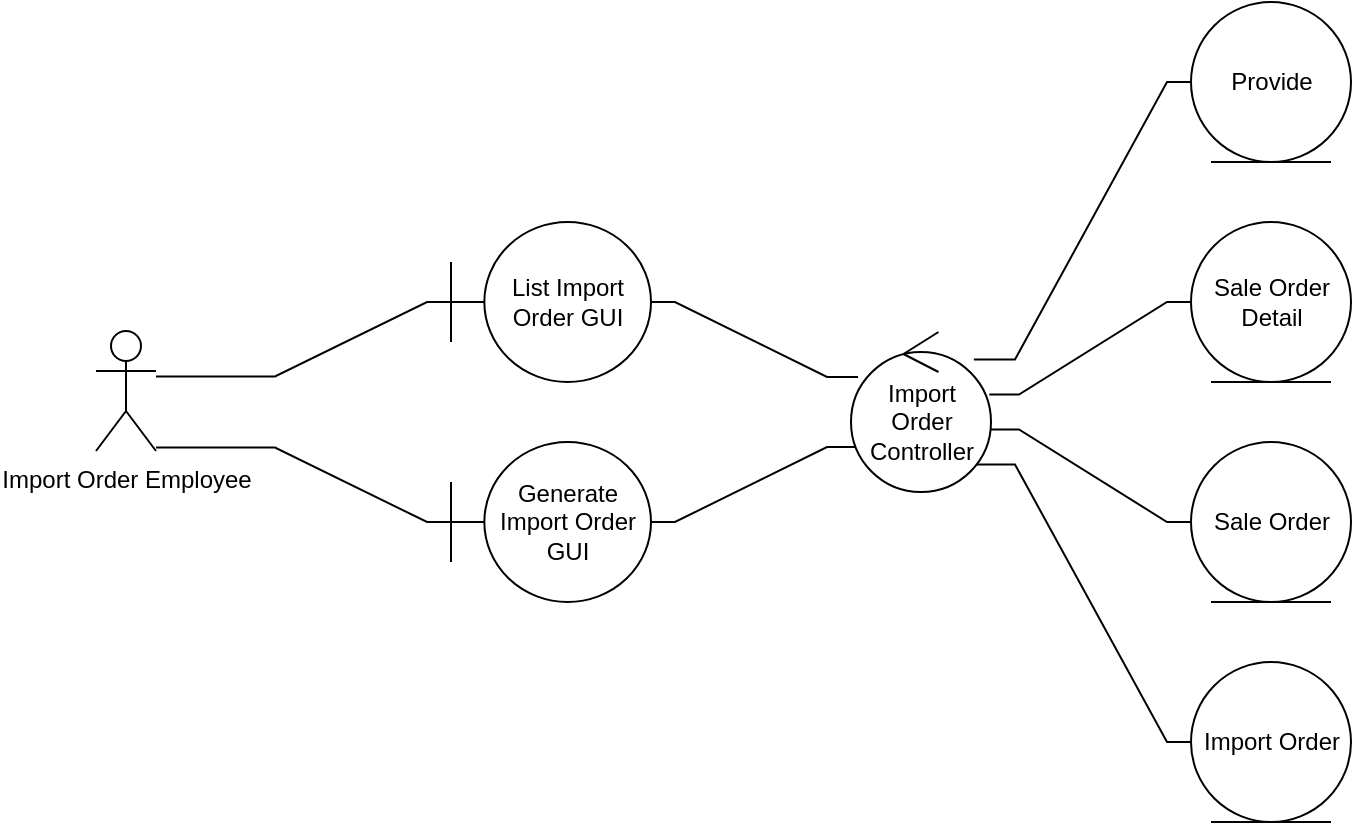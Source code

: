 <mxfile version="13.0.3" type="device"><diagram id="RbPQGI98I1vQBzoGhJew" name="Page-1"><mxGraphModel dx="899" dy="680" grid="1" gridSize="10" guides="1" tooltips="1" connect="1" arrows="1" fold="1" page="1" pageScale="1" pageWidth="1100" pageHeight="850" math="0" shadow="0"><root><mxCell id="0"/><mxCell id="1" parent="0"/><mxCell id="XDcK2m30mw6SoXb53nnu-16" style="edgeStyle=none;rounded=0;orthogonalLoop=1;jettySize=auto;html=1;endArrow=none;endFill=0;noEdgeStyle=1;orthogonal=1;" parent="1" source="XDcK2m30mw6SoXb53nnu-1" target="XDcK2m30mw6SoXb53nnu-2" edge="1"><mxGeometry relative="1" as="geometry"><Array as="points"><mxPoint x="209.5" y="237.25"/><mxPoint x="285.5" y="200"/></Array></mxGeometry></mxCell><mxCell id="XDcK2m30mw6SoXb53nnu-17" style="edgeStyle=none;rounded=0;orthogonalLoop=1;jettySize=auto;html=1;endArrow=none;endFill=0;noEdgeStyle=1;orthogonal=1;" parent="1" source="XDcK2m30mw6SoXb53nnu-1" target="XDcK2m30mw6SoXb53nnu-3" edge="1"><mxGeometry relative="1" as="geometry"><Array as="points"><mxPoint x="209.5" y="272.75"/><mxPoint x="285.5" y="310"/></Array></mxGeometry></mxCell><mxCell id="XDcK2m30mw6SoXb53nnu-1" value="Import Order Employee" style="shape=umlActor;verticalLabelPosition=bottom;labelBackgroundColor=#ffffff;verticalAlign=top;html=1;" parent="1" vertex="1"><mxGeometry x="120" y="214.5" width="30" height="60" as="geometry"/></mxCell><mxCell id="XDcK2m30mw6SoXb53nnu-6" style="rounded=0;orthogonalLoop=1;jettySize=auto;html=1;endArrow=none;endFill=0;noEdgeStyle=1;orthogonal=1;" parent="1" source="XDcK2m30mw6SoXb53nnu-2" target="XDcK2m30mw6SoXb53nnu-5" edge="1"><mxGeometry relative="1" as="geometry"><Array as="points"><mxPoint x="409.5" y="200"/><mxPoint x="485.5" y="237.5"/></Array></mxGeometry></mxCell><mxCell id="XDcK2m30mw6SoXb53nnu-2" value="List Import Order GUI" style="shape=umlBoundary;whiteSpace=wrap;html=1;align=center;verticalAlign=middle;" parent="1" vertex="1"><mxGeometry x="297.5" y="160" width="100" height="80" as="geometry"/></mxCell><mxCell id="XDcK2m30mw6SoXb53nnu-7" style="edgeStyle=none;rounded=0;orthogonalLoop=1;jettySize=auto;html=1;endArrow=none;endFill=0;noEdgeStyle=1;orthogonal=1;" parent="1" source="XDcK2m30mw6SoXb53nnu-3" target="XDcK2m30mw6SoXb53nnu-5" edge="1"><mxGeometry relative="1" as="geometry"><Array as="points"><mxPoint x="409.5" y="310"/><mxPoint x="485.5" y="272.5"/></Array></mxGeometry></mxCell><mxCell id="XDcK2m30mw6SoXb53nnu-3" value="Generate Import Order GUI" style="shape=umlBoundary;whiteSpace=wrap;html=1;align=center;verticalAlign=middle;" parent="1" vertex="1"><mxGeometry x="297.5" y="270" width="100" height="80" as="geometry"/></mxCell><mxCell id="XDcK2m30mw6SoXb53nnu-4" value="Provide" style="ellipse;shape=umlEntity;whiteSpace=wrap;html=1;align=center;" parent="1" vertex="1"><mxGeometry x="667.5" y="50" width="80" height="80" as="geometry"/></mxCell><mxCell id="XDcK2m30mw6SoXb53nnu-8" style="edgeStyle=none;rounded=0;orthogonalLoop=1;jettySize=auto;html=1;endArrow=none;endFill=0;noEdgeStyle=1;orthogonal=1;" parent="1" source="XDcK2m30mw6SoXb53nnu-5" target="XDcK2m30mw6SoXb53nnu-4" edge="1"><mxGeometry relative="1" as="geometry"><Array as="points"><mxPoint x="579.5" y="228.75"/><mxPoint x="655.5" y="90"/></Array></mxGeometry></mxCell><mxCell id="XDcK2m30mw6SoXb53nnu-12" style="edgeStyle=none;rounded=0;orthogonalLoop=1;jettySize=auto;html=1;endArrow=none;endFill=0;noEdgeStyle=1;orthogonal=1;" parent="1" source="XDcK2m30mw6SoXb53nnu-5" target="XDcK2m30mw6SoXb53nnu-9" edge="1"><mxGeometry relative="1" as="geometry"><Array as="points"><mxPoint x="581.5" y="246.25"/><mxPoint x="655.5" y="200"/></Array></mxGeometry></mxCell><mxCell id="XDcK2m30mw6SoXb53nnu-13" style="edgeStyle=none;rounded=0;orthogonalLoop=1;jettySize=auto;html=1;endArrow=none;endFill=0;noEdgeStyle=1;orthogonal=1;" parent="1" source="XDcK2m30mw6SoXb53nnu-5" target="XDcK2m30mw6SoXb53nnu-10" edge="1"><mxGeometry relative="1" as="geometry"><Array as="points"><mxPoint x="581.5" y="263.75"/><mxPoint x="655.5" y="310"/></Array></mxGeometry></mxCell><mxCell id="XDcK2m30mw6SoXb53nnu-14" style="edgeStyle=none;rounded=0;orthogonalLoop=1;jettySize=auto;html=1;endArrow=none;endFill=0;noEdgeStyle=1;orthogonal=1;" parent="1" source="XDcK2m30mw6SoXb53nnu-5" target="XDcK2m30mw6SoXb53nnu-11" edge="1"><mxGeometry relative="1" as="geometry"><Array as="points"><mxPoint x="579.5" y="281.25"/><mxPoint x="655.5" y="420"/></Array></mxGeometry></mxCell><mxCell id="XDcK2m30mw6SoXb53nnu-5" value="Import &lt;br&gt;Order &lt;br&gt;Controller" style="ellipse;shape=umlControl;whiteSpace=wrap;html=1;align=center;" parent="1" vertex="1"><mxGeometry x="497.5" y="215" width="70" height="80" as="geometry"/></mxCell><mxCell id="XDcK2m30mw6SoXb53nnu-9" value="Sale Order Detail" style="ellipse;shape=umlEntity;whiteSpace=wrap;html=1;align=center;" parent="1" vertex="1"><mxGeometry x="667.5" y="160" width="80" height="80" as="geometry"/></mxCell><mxCell id="XDcK2m30mw6SoXb53nnu-10" value="Sale Order" style="ellipse;shape=umlEntity;whiteSpace=wrap;html=1;align=center;" parent="1" vertex="1"><mxGeometry x="667.5" y="270" width="80" height="80" as="geometry"/></mxCell><mxCell id="XDcK2m30mw6SoXb53nnu-11" value="Import Order" style="ellipse;shape=umlEntity;whiteSpace=wrap;html=1;align=center;" parent="1" vertex="1"><mxGeometry x="667.5" y="380" width="80" height="80" as="geometry"/></mxCell></root></mxGraphModel></diagram></mxfile>